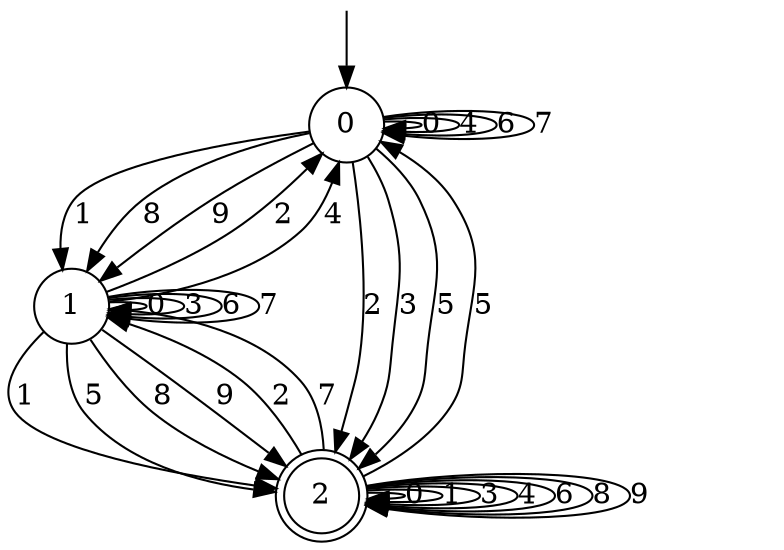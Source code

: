 digraph g {

	s0 [shape="circle" label="0"];
	s1 [shape="circle" label="1"];
	s2 [shape="doublecircle" label="2"];
	s0 -> s0 [label="0"];
	s0 -> s1 [label="1"];
	s0 -> s2 [label="2"];
	s0 -> s2 [label="3"];
	s0 -> s0 [label="4"];
	s0 -> s2 [label="5"];
	s0 -> s0 [label="6"];
	s0 -> s0 [label="7"];
	s0 -> s1 [label="8"];
	s0 -> s1 [label="9"];
	s1 -> s1 [label="0"];
	s1 -> s2 [label="1"];
	s1 -> s0 [label="2"];
	s1 -> s1 [label="3"];
	s1 -> s0 [label="4"];
	s1 -> s2 [label="5"];
	s1 -> s1 [label="6"];
	s1 -> s1 [label="7"];
	s1 -> s2 [label="8"];
	s1 -> s2 [label="9"];
	s2 -> s2 [label="0"];
	s2 -> s2 [label="1"];
	s2 -> s1 [label="2"];
	s2 -> s2 [label="3"];
	s2 -> s2 [label="4"];
	s2 -> s0 [label="5"];
	s2 -> s2 [label="6"];
	s2 -> s1 [label="7"];
	s2 -> s2 [label="8"];
	s2 -> s2 [label="9"];

__start0 [label="" shape="none" width="0" height="0"];
__start0 -> s0;

}
